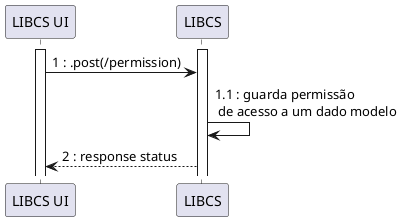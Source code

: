 @startuml
participant "LIBCS UI" as UI
participant "LIBCS" as API

activate UI
activate API
UI -> API : 1 : .post(/permission)
API -> API : 1.1 : guarda permissão \n de acesso a um dado modelo
API --> UI : 2 : response status

@enduml